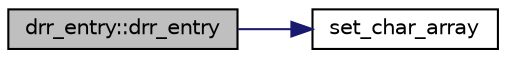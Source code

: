 digraph "drr_entry::drr_entry"
{
  edge [fontname="Helvetica",fontsize="10",labelfontname="Helvetica",labelfontsize="10"];
  node [fontname="Helvetica",fontsize="10",shape=record];
  rankdir="LR";
  Node1 [label="drr_entry::drr_entry",height=0.2,width=0.4,color="black", fillcolor="grey75", style="filled", fontcolor="black"];
  Node1 -> Node2 [color="midnightblue",fontsize="10",style="solid",fontname="Helvetica"];
  Node2 [label="set_char_array",height=0.2,width=0.4,color="black", fillcolor="white", style="filled",URL="$d7/de4/_his_file_8cpp.html#ad66c1bd6ddbd0b732147319d0d958f43",tooltip="Copy a string into a character array. "];
}

